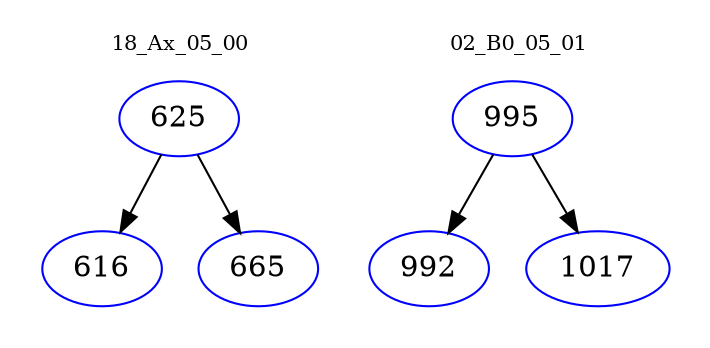 digraph{
subgraph cluster_0 {
color = white
label = "18_Ax_05_00";
fontsize=10;
T0_625 [label="625", color="blue"]
T0_625 -> T0_616 [color="black"]
T0_616 [label="616", color="blue"]
T0_625 -> T0_665 [color="black"]
T0_665 [label="665", color="blue"]
}
subgraph cluster_1 {
color = white
label = "02_B0_05_01";
fontsize=10;
T1_995 [label="995", color="blue"]
T1_995 -> T1_992 [color="black"]
T1_992 [label="992", color="blue"]
T1_995 -> T1_1017 [color="black"]
T1_1017 [label="1017", color="blue"]
}
}
